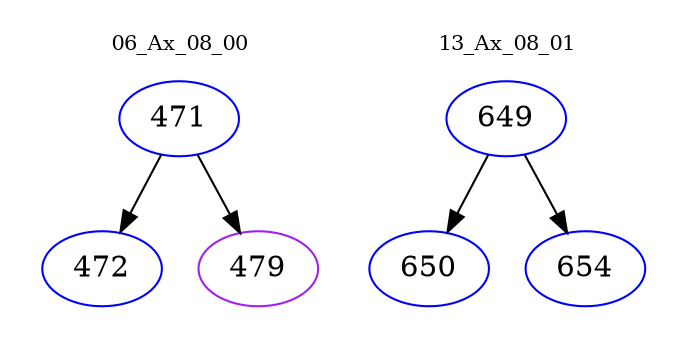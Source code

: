 digraph{
subgraph cluster_0 {
color = white
label = "06_Ax_08_00";
fontsize=10;
T0_471 [label="471", color="blue"]
T0_471 -> T0_472 [color="black"]
T0_472 [label="472", color="blue"]
T0_471 -> T0_479 [color="black"]
T0_479 [label="479", color="purple"]
}
subgraph cluster_1 {
color = white
label = "13_Ax_08_01";
fontsize=10;
T1_649 [label="649", color="blue"]
T1_649 -> T1_650 [color="black"]
T1_650 [label="650", color="blue"]
T1_649 -> T1_654 [color="black"]
T1_654 [label="654", color="blue"]
}
}
